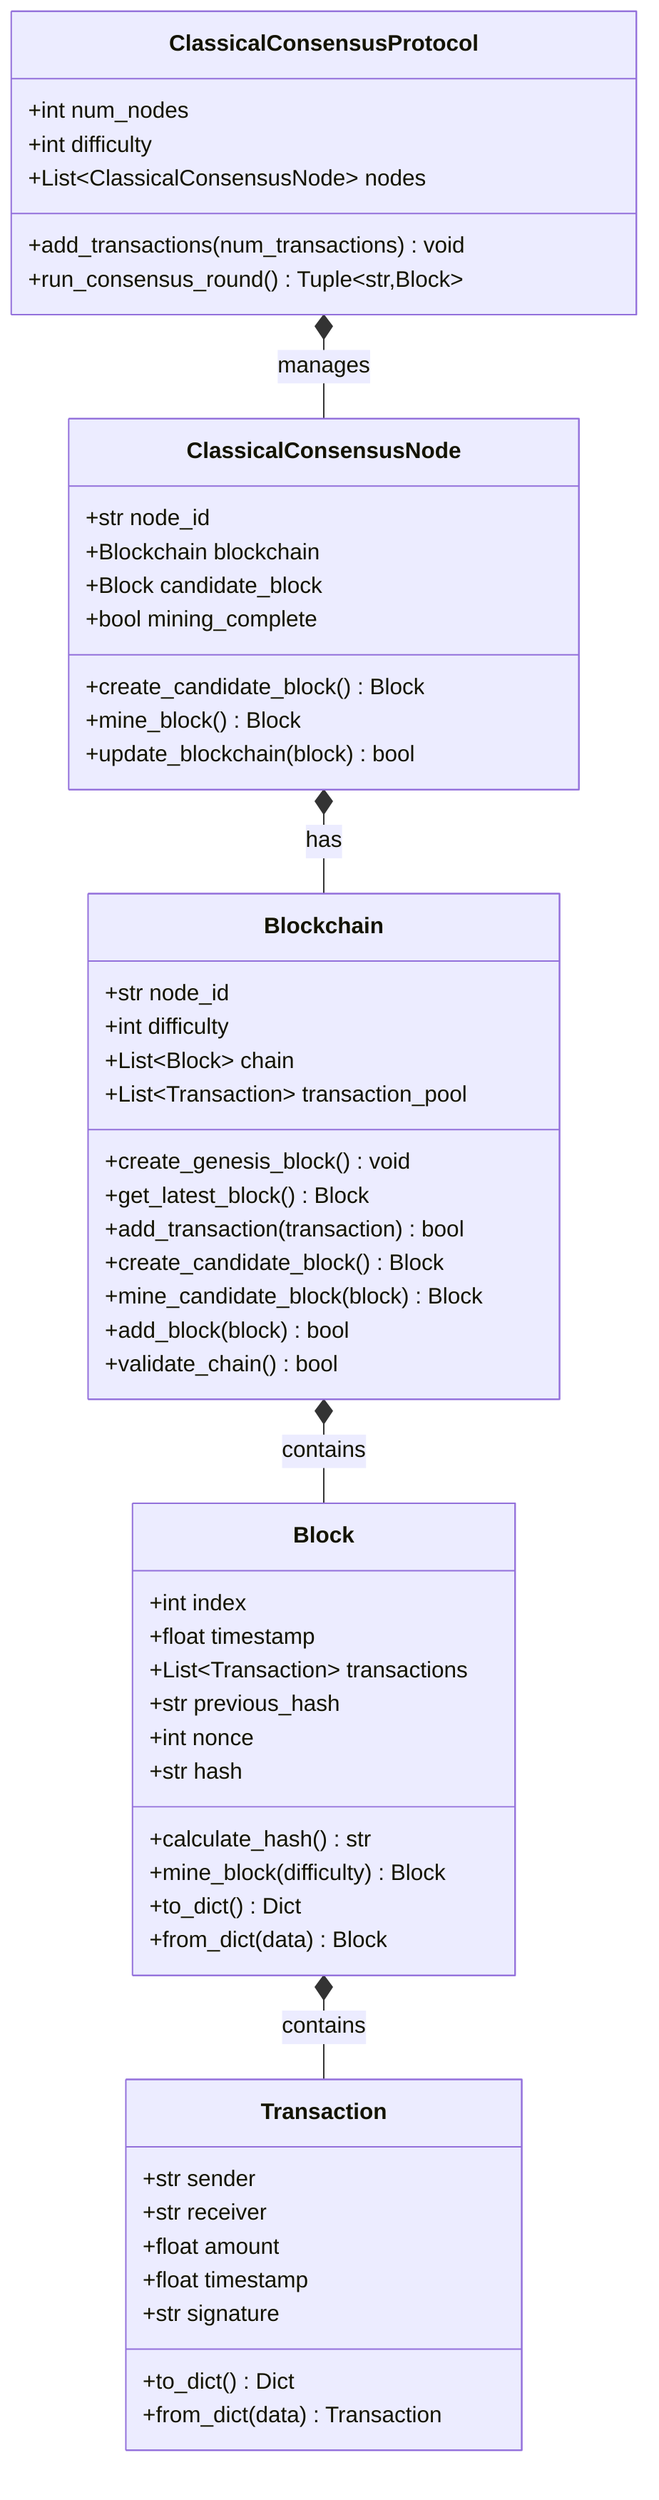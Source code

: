classDiagram
    class Transaction {
        +str sender
        +str receiver
        +float amount
        +float timestamp
        +str signature
        +to_dict() Dict
        +from_dict(data) Transaction
    }
    
    class Block {
        +int index
        +float timestamp
        +List~Transaction~ transactions
        +str previous_hash
        +int nonce
        +str hash
        +calculate_hash() str
        +mine_block(difficulty) Block
        +to_dict() Dict
        +from_dict(data) Block
    }
    
    class Blockchain {
        +str node_id
        +int difficulty
        +List~Block~ chain
        +List~Transaction~ transaction_pool
        +create_genesis_block() void
        +get_latest_block() Block
        +add_transaction(transaction) bool
        +create_candidate_block() Block
        +mine_candidate_block(block) Block
        +add_block(block) bool
        +validate_chain() bool
    }
    
    class ClassicalConsensusNode {
        +str node_id
        +Blockchain blockchain
        +Block candidate_block
        +bool mining_complete
        +create_candidate_block() Block
        +mine_block() Block
        +update_blockchain(block) bool
    }
    
    class ClassicalConsensusProtocol {
        +int num_nodes
        +int difficulty
        +List~ClassicalConsensusNode~ nodes
        +add_transactions(num_transactions) void
        +run_consensus_round() Tuple~str,Block~
    }
    
    Blockchain *-- Block : contains
    Block *-- Transaction : contains
    ClassicalConsensusNode *-- Blockchain : has
    ClassicalConsensusProtocol *-- ClassicalConsensusNode : manages